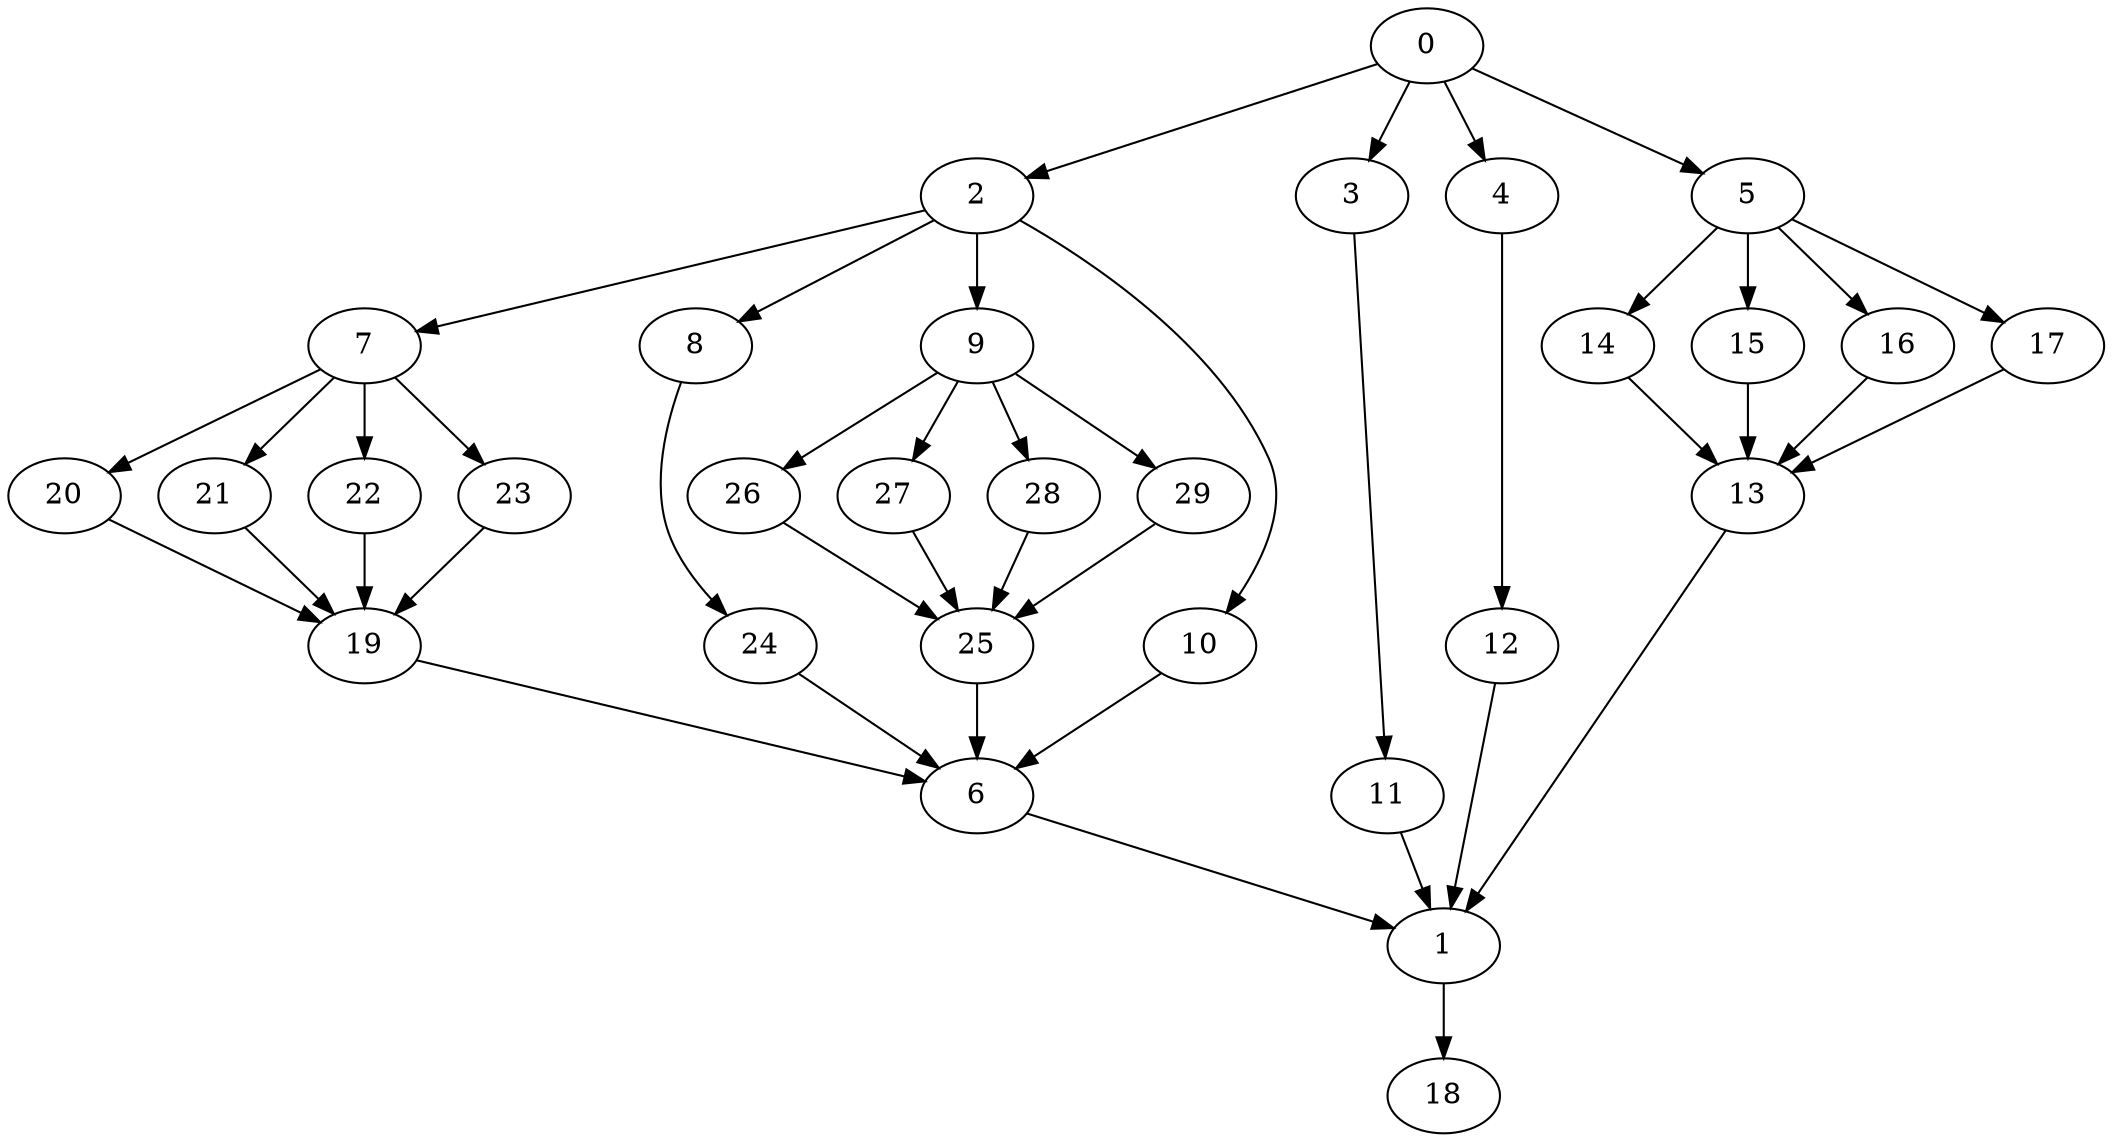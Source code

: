 digraph "SeriesParallel-MaxBf-4_Nodes_30_CCR_0.99_WeightType_Random" {
	0	 [Weight=15];
	2	 [Weight=5];
	0 -> 2	 [Weight=6];
	3	 [Weight=11];
	0 -> 3	 [Weight=10];
	4	 [Weight=3];
	0 -> 4	 [Weight=2];
	5	 [Weight=15];
	0 -> 5	 [Weight=5];
	1	 [Weight=5];
	18	 [Weight=15];
	1 -> 18	 [Weight=10];
	7	 [Weight=5];
	2 -> 7	 [Weight=4];
	8	 [Weight=5];
	2 -> 8	 [Weight=7];
	9	 [Weight=5];
	2 -> 9	 [Weight=6];
	10	 [Weight=12];
	2 -> 10	 [Weight=7];
	11	 [Weight=11];
	3 -> 11	 [Weight=7];
	12	 [Weight=15];
	4 -> 12	 [Weight=5];
	14	 [Weight=12];
	5 -> 14	 [Weight=9];
	15	 [Weight=12];
	5 -> 15	 [Weight=4];
	16	 [Weight=8];
	5 -> 16	 [Weight=10];
	17	 [Weight=3];
	5 -> 17	 [Weight=3];
	6	 [Weight=9];
	6 -> 1	 [Weight=7];
	20	 [Weight=3];
	7 -> 20	 [Weight=10];
	21	 [Weight=3];
	7 -> 21	 [Weight=8];
	22	 [Weight=15];
	7 -> 22	 [Weight=8];
	23	 [Weight=9];
	7 -> 23	 [Weight=10];
	24	 [Weight=3];
	8 -> 24	 [Weight=6];
	26	 [Weight=12];
	9 -> 26	 [Weight=6];
	27	 [Weight=15];
	9 -> 27	 [Weight=10];
	28	 [Weight=14];
	9 -> 28	 [Weight=3];
	29	 [Weight=14];
	9 -> 29	 [Weight=3];
	10 -> 6	 [Weight=7];
	11 -> 1	 [Weight=4];
	12 -> 1	 [Weight=4];
	13	 [Weight=15];
	13 -> 1	 [Weight=8];
	14 -> 13	 [Weight=10];
	15 -> 13	 [Weight=10];
	16 -> 13	 [Weight=2];
	17 -> 13	 [Weight=3];
	19	 [Weight=14];
	19 -> 6	 [Weight=3];
	20 -> 19	 [Weight=9];
	21 -> 19	 [Weight=9];
	22 -> 19	 [Weight=8];
	23 -> 19	 [Weight=6];
	24 -> 6	 [Weight=9];
	25	 [Weight=11];
	25 -> 6	 [Weight=8];
	26 -> 25	 [Weight=3];
	27 -> 25	 [Weight=8];
	28 -> 25	 [Weight=8];
	29 -> 25	 [Weight=7];
}
